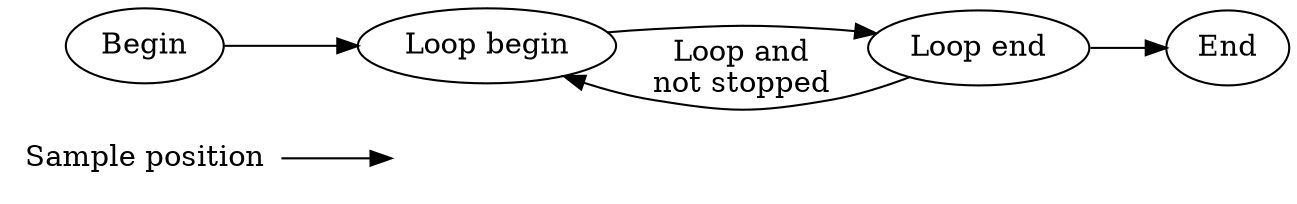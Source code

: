 digraph "playsec"
	{
	rankdir="LR"
	"Begin" -> "Loop begin"
	"Loop begin" -> "Loop end"
	"Loop end" -> "End"
	"Loop end" -> "Loop begin"[label="Loop and\nnot stopped"]
	"Sample position" -> dummy
	dummy[style=invis]
	"Sample position"[shape=none]
	"Sample position"->"Loop begin"[style=invis]
	}

